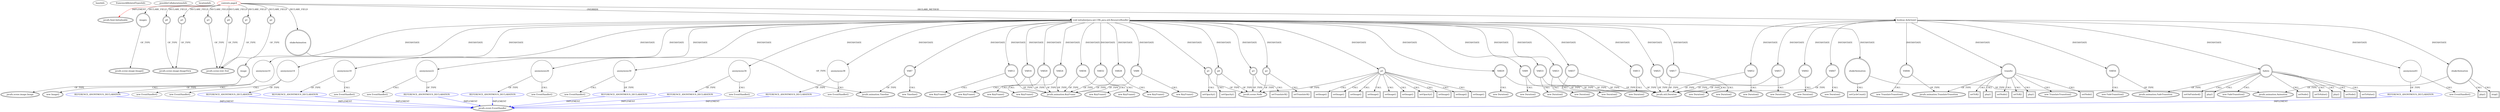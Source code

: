 digraph {
baseInfo[graphId=4222,category="extension_graph",isAnonymous=false,possibleRelation=true]
frameworkRelatedTypesInfo[0="javafx.fxml.Initializable"]
possibleCollaborationsInfo[0="4222~CLIENT_METHOD_DECLARATION-INSTANTIATION-~javafx.fxml.Initializable ~javafx.event.EventHandler ~false~true",1="4222~OVERRIDING_METHOD_DECLARATION-INSTANTIATION-~javafx.fxml.Initializable ~javafx.event.EventHandler ~false~true"]
locationInfo[projectName="skrb-SimplePresenter",filePath="/skrb-SimplePresenter/SimplePresenter-master/src/contents/page4.java",contextSignature="page4",graphId="4222"]
0[label="contents.page4",vertexType="ROOT_CLIENT_CLASS_DECLARATION",isFrameworkType=false,color=red]
1[label="javafx.fxml.Initializable",vertexType="FRAMEWORK_INTERFACE_TYPE",isFrameworkType=true,peripheries=2]
2[label="images",vertexType="FIELD_DECLARATION",isFrameworkType=true,peripheries=2,shape=circle]
3[label="javafx.scene.image.Image[]",vertexType="FRAMEWORK_CLASS_TYPE",isFrameworkType=true,peripheries=2]
4[label="p0",vertexType="FIELD_DECLARATION",isFrameworkType=true,peripheries=2,shape=circle]
5[label="javafx.scene.image.ImageView",vertexType="FRAMEWORK_CLASS_TYPE",isFrameworkType=true,peripheries=2]
6[label="p1",vertexType="FIELD_DECLARATION",isFrameworkType=true,peripheries=2,shape=circle]
7[label="javafx.scene.text.Text",vertexType="FRAMEWORK_CLASS_TYPE",isFrameworkType=true,peripheries=2]
8[label="p2",vertexType="FIELD_DECLARATION",isFrameworkType=true,peripheries=2,shape=circle]
10[label="p3",vertexType="FIELD_DECLARATION",isFrameworkType=true,peripheries=2,shape=circle]
12[label="p4",vertexType="FIELD_DECLARATION",isFrameworkType=true,peripheries=2,shape=circle]
14[label="p5",vertexType="FIELD_DECLARATION",isFrameworkType=true,peripheries=2,shape=circle]
16[label="shakeAnimation",vertexType="FIELD_DECLARATION",isFrameworkType=true,peripheries=2,shape=circle]
17[label="javafx.animation.Timeline",vertexType="FRAMEWORK_CLASS_TYPE",isFrameworkType=true,peripheries=2]
18[label="void initialize(java.net.URL,java.util.ResourceBundle)",vertexType="OVERRIDING_METHOD_DECLARATION",isFrameworkType=false,shape=box]
19[label="p1",vertexType="VARIABLE_EXPRESION",isFrameworkType=true,peripheries=2,shape=circle]
21[label="javafx.scene.Node",vertexType="FRAMEWORK_CLASS_TYPE",isFrameworkType=true,peripheries=2]
20[label="setOpacity()",vertexType="INSIDE_CALL",isFrameworkType=true,peripheries=2,shape=box]
22[label="p2",vertexType="VARIABLE_EXPRESION",isFrameworkType=true,peripheries=2,shape=circle]
23[label="setTranslateX()",vertexType="INSIDE_CALL",isFrameworkType=true,peripheries=2,shape=box]
25[label="p3",vertexType="VARIABLE_EXPRESION",isFrameworkType=true,peripheries=2,shape=circle]
26[label="setTranslateX()",vertexType="INSIDE_CALL",isFrameworkType=true,peripheries=2,shape=box]
28[label="p4",vertexType="VARIABLE_EXPRESION",isFrameworkType=true,peripheries=2,shape=circle]
29[label="setOpacity()",vertexType="INSIDE_CALL",isFrameworkType=true,peripheries=2,shape=box]
31[label="p5",vertexType="VARIABLE_EXPRESION",isFrameworkType=true,peripheries=2,shape=circle]
32[label="setOpacity()",vertexType="INSIDE_CALL",isFrameworkType=true,peripheries=2,shape=box]
35[label="image",vertexType="VARIABLE_EXPRESION",isFrameworkType=true,peripheries=2,shape=circle]
36[label="javafx.scene.image.Image",vertexType="FRAMEWORK_CLASS_TYPE",isFrameworkType=true,peripheries=2]
34[label="new Image()",vertexType="CONSTRUCTOR_CALL",isFrameworkType=true,peripheries=2]
38[label="setImage()",vertexType="INSIDE_CALL",isFrameworkType=true,peripheries=2,shape=box]
40[label="VAR7",vertexType="VARIABLE_EXPRESION",isFrameworkType=true,peripheries=2,shape=circle]
39[label="new Timeline()",vertexType="CONSTRUCTOR_CALL",isFrameworkType=true,peripheries=2]
43[label="VAR8",vertexType="VARIABLE_EXPRESION",isFrameworkType=true,peripheries=2,shape=circle]
44[label="javafx.animation.KeyFrame",vertexType="FRAMEWORK_CLASS_TYPE",isFrameworkType=true,peripheries=2]
42[label="new KeyFrame()",vertexType="CONSTRUCTOR_CALL",isFrameworkType=true,peripheries=2]
46[label="VAR9",vertexType="VARIABLE_EXPRESION",isFrameworkType=true,peripheries=2,shape=circle]
47[label="javafx.util.Duration",vertexType="FRAMEWORK_CLASS_TYPE",isFrameworkType=true,peripheries=2]
45[label="new Duration()",vertexType="CONSTRUCTOR_CALL",isFrameworkType=true,peripheries=2]
49[label="anonymous10",vertexType="VARIABLE_EXPRESION",isFrameworkType=false,shape=circle]
50[label="REFERENCE_ANONYMOUS_DECLARATION",vertexType="REFERENCE_ANONYMOUS_DECLARATION",isFrameworkType=false,color=blue]
51[label="javafx.event.EventHandler",vertexType="FRAMEWORK_INTERFACE_TYPE",isFrameworkType=true,peripheries=2]
48[label="new EventHandler()",vertexType="CONSTRUCTOR_CALL",isFrameworkType=false]
53[label="setImage()",vertexType="INSIDE_CALL",isFrameworkType=true,peripheries=2,shape=box]
55[label="VAR12",vertexType="VARIABLE_EXPRESION",isFrameworkType=true,peripheries=2,shape=circle]
54[label="new KeyFrame()",vertexType="CONSTRUCTOR_CALL",isFrameworkType=true,peripheries=2]
58[label="VAR13",vertexType="VARIABLE_EXPRESION",isFrameworkType=true,peripheries=2,shape=circle]
57[label="new Duration()",vertexType="CONSTRUCTOR_CALL",isFrameworkType=true,peripheries=2]
61[label="anonymous14",vertexType="VARIABLE_EXPRESION",isFrameworkType=false,shape=circle]
62[label="REFERENCE_ANONYMOUS_DECLARATION",vertexType="REFERENCE_ANONYMOUS_DECLARATION",isFrameworkType=false,color=blue]
60[label="new EventHandler()",vertexType="CONSTRUCTOR_CALL",isFrameworkType=false]
65[label="setImage()",vertexType="INSIDE_CALL",isFrameworkType=true,peripheries=2,shape=box]
67[label="VAR16",vertexType="VARIABLE_EXPRESION",isFrameworkType=true,peripheries=2,shape=circle]
66[label="new KeyFrame()",vertexType="CONSTRUCTOR_CALL",isFrameworkType=true,peripheries=2]
70[label="VAR17",vertexType="VARIABLE_EXPRESION",isFrameworkType=true,peripheries=2,shape=circle]
69[label="new Duration()",vertexType="CONSTRUCTOR_CALL",isFrameworkType=true,peripheries=2]
73[label="anonymous18",vertexType="VARIABLE_EXPRESION",isFrameworkType=false,shape=circle]
74[label="REFERENCE_ANONYMOUS_DECLARATION",vertexType="REFERENCE_ANONYMOUS_DECLARATION",isFrameworkType=false,color=blue]
72[label="new EventHandler()",vertexType="CONSTRUCTOR_CALL",isFrameworkType=false]
77[label="setImage()",vertexType="INSIDE_CALL",isFrameworkType=true,peripheries=2,shape=box]
79[label="VAR20",vertexType="VARIABLE_EXPRESION",isFrameworkType=true,peripheries=2,shape=circle]
78[label="new KeyFrame()",vertexType="CONSTRUCTOR_CALL",isFrameworkType=true,peripheries=2]
82[label="VAR21",vertexType="VARIABLE_EXPRESION",isFrameworkType=true,peripheries=2,shape=circle]
81[label="new Duration()",vertexType="CONSTRUCTOR_CALL",isFrameworkType=true,peripheries=2]
85[label="anonymous22",vertexType="VARIABLE_EXPRESION",isFrameworkType=false,shape=circle]
86[label="REFERENCE_ANONYMOUS_DECLARATION",vertexType="REFERENCE_ANONYMOUS_DECLARATION",isFrameworkType=false,color=blue]
84[label="new EventHandler()",vertexType="CONSTRUCTOR_CALL",isFrameworkType=false]
89[label="setImage()",vertexType="INSIDE_CALL",isFrameworkType=true,peripheries=2,shape=box]
91[label="VAR24",vertexType="VARIABLE_EXPRESION",isFrameworkType=true,peripheries=2,shape=circle]
90[label="new KeyFrame()",vertexType="CONSTRUCTOR_CALL",isFrameworkType=true,peripheries=2]
94[label="VAR25",vertexType="VARIABLE_EXPRESION",isFrameworkType=true,peripheries=2,shape=circle]
93[label="new Duration()",vertexType="CONSTRUCTOR_CALL",isFrameworkType=true,peripheries=2]
97[label="anonymous26",vertexType="VARIABLE_EXPRESION",isFrameworkType=false,shape=circle]
98[label="REFERENCE_ANONYMOUS_DECLARATION",vertexType="REFERENCE_ANONYMOUS_DECLARATION",isFrameworkType=false,color=blue]
96[label="new EventHandler()",vertexType="CONSTRUCTOR_CALL",isFrameworkType=false]
101[label="setImage()",vertexType="INSIDE_CALL",isFrameworkType=true,peripheries=2,shape=box]
103[label="VAR28",vertexType="VARIABLE_EXPRESION",isFrameworkType=true,peripheries=2,shape=circle]
102[label="new KeyFrame()",vertexType="CONSTRUCTOR_CALL",isFrameworkType=true,peripheries=2]
106[label="VAR29",vertexType="VARIABLE_EXPRESION",isFrameworkType=true,peripheries=2,shape=circle]
105[label="new Duration()",vertexType="CONSTRUCTOR_CALL",isFrameworkType=true,peripheries=2]
109[label="anonymous30",vertexType="VARIABLE_EXPRESION",isFrameworkType=false,shape=circle]
110[label="REFERENCE_ANONYMOUS_DECLARATION",vertexType="REFERENCE_ANONYMOUS_DECLARATION",isFrameworkType=false,color=blue]
108[label="new EventHandler()",vertexType="CONSTRUCTOR_CALL",isFrameworkType=false]
113[label="setImage()",vertexType="INSIDE_CALL",isFrameworkType=true,peripheries=2,shape=box]
115[label="VAR32",vertexType="VARIABLE_EXPRESION",isFrameworkType=true,peripheries=2,shape=circle]
114[label="new KeyFrame()",vertexType="CONSTRUCTOR_CALL",isFrameworkType=true,peripheries=2]
118[label="VAR33",vertexType="VARIABLE_EXPRESION",isFrameworkType=true,peripheries=2,shape=circle]
117[label="new Duration()",vertexType="CONSTRUCTOR_CALL",isFrameworkType=true,peripheries=2]
121[label="anonymous34",vertexType="VARIABLE_EXPRESION",isFrameworkType=false,shape=circle]
122[label="REFERENCE_ANONYMOUS_DECLARATION",vertexType="REFERENCE_ANONYMOUS_DECLARATION",isFrameworkType=false,color=blue]
120[label="new EventHandler()",vertexType="CONSTRUCTOR_CALL",isFrameworkType=false]
125[label="setImage()",vertexType="INSIDE_CALL",isFrameworkType=true,peripheries=2,shape=box]
127[label="VAR36",vertexType="VARIABLE_EXPRESION",isFrameworkType=true,peripheries=2,shape=circle]
126[label="new KeyFrame()",vertexType="CONSTRUCTOR_CALL",isFrameworkType=true,peripheries=2]
130[label="VAR37",vertexType="VARIABLE_EXPRESION",isFrameworkType=true,peripheries=2,shape=circle]
129[label="new Duration()",vertexType="CONSTRUCTOR_CALL",isFrameworkType=true,peripheries=2]
133[label="anonymous38",vertexType="VARIABLE_EXPRESION",isFrameworkType=false,shape=circle]
134[label="REFERENCE_ANONYMOUS_DECLARATION",vertexType="REFERENCE_ANONYMOUS_DECLARATION",isFrameworkType=false,color=blue]
132[label="new EventHandler()",vertexType="CONSTRUCTOR_CALL",isFrameworkType=false]
137[label="setImage()",vertexType="INSIDE_CALL",isFrameworkType=true,peripheries=2,shape=box]
138[label="shakeAnimation",vertexType="VARIABLE_EXPRESION",isFrameworkType=true,peripheries=2,shape=circle]
140[label="javafx.animation.Animation",vertexType="FRAMEWORK_CLASS_TYPE",isFrameworkType=true,peripheries=2]
139[label="setCycleCount()",vertexType="INSIDE_CALL",isFrameworkType=true,peripheries=2,shape=box]
141[label="boolean doAction()",vertexType="CLIENT_METHOD_DECLARATION",isFrameworkType=false,shape=box]
143[label="translte",vertexType="VARIABLE_EXPRESION",isFrameworkType=true,peripheries=2,shape=circle]
144[label="javafx.animation.TranslateTransition",vertexType="FRAMEWORK_CLASS_TYPE",isFrameworkType=true,peripheries=2]
142[label="new TranslateTransition()",vertexType="CONSTRUCTOR_CALL",isFrameworkType=true,peripheries=2]
146[label="VAR42",vertexType="VARIABLE_EXPRESION",isFrameworkType=true,peripheries=2,shape=circle]
145[label="new Duration()",vertexType="CONSTRUCTOR_CALL",isFrameworkType=true,peripheries=2]
149[label="setNode()",vertexType="INSIDE_CALL",isFrameworkType=true,peripheries=2,shape=box]
151[label="setToX()",vertexType="INSIDE_CALL",isFrameworkType=true,peripheries=2,shape=box]
153[label="play()",vertexType="INSIDE_CALL",isFrameworkType=true,peripheries=2,shape=box]
155[label="VAR46",vertexType="VARIABLE_EXPRESION",isFrameworkType=true,peripheries=2,shape=circle]
154[label="new TranslateTransition()",vertexType="CONSTRUCTOR_CALL",isFrameworkType=true,peripheries=2]
158[label="VAR47",vertexType="VARIABLE_EXPRESION",isFrameworkType=true,peripheries=2,shape=circle]
157[label="new Duration()",vertexType="CONSTRUCTOR_CALL",isFrameworkType=true,peripheries=2]
161[label="setNode()",vertexType="INSIDE_CALL",isFrameworkType=true,peripheries=2,shape=box]
163[label="setToX()",vertexType="INSIDE_CALL",isFrameworkType=true,peripheries=2,shape=box]
165[label="play()",vertexType="INSIDE_CALL",isFrameworkType=true,peripheries=2,shape=box]
167[label="fadein",vertexType="VARIABLE_EXPRESION",isFrameworkType=true,peripheries=2,shape=circle]
168[label="javafx.animation.FadeTransition",vertexType="FRAMEWORK_CLASS_TYPE",isFrameworkType=true,peripheries=2]
166[label="new FadeTransition()",vertexType="CONSTRUCTOR_CALL",isFrameworkType=true,peripheries=2]
170[label="VAR52",vertexType="VARIABLE_EXPRESION",isFrameworkType=true,peripheries=2,shape=circle]
169[label="new Duration()",vertexType="CONSTRUCTOR_CALL",isFrameworkType=true,peripheries=2]
173[label="setNode()",vertexType="INSIDE_CALL",isFrameworkType=true,peripheries=2,shape=box]
175[label="setToValue()",vertexType="INSIDE_CALL",isFrameworkType=true,peripheries=2,shape=box]
177[label="play()",vertexType="INSIDE_CALL",isFrameworkType=true,peripheries=2,shape=box]
179[label="VAR56",vertexType="VARIABLE_EXPRESION",isFrameworkType=true,peripheries=2,shape=circle]
178[label="new FadeTransition()",vertexType="CONSTRUCTOR_CALL",isFrameworkType=true,peripheries=2]
182[label="VAR57",vertexType="VARIABLE_EXPRESION",isFrameworkType=true,peripheries=2,shape=circle]
181[label="new Duration()",vertexType="CONSTRUCTOR_CALL",isFrameworkType=true,peripheries=2]
185[label="setNode()",vertexType="INSIDE_CALL",isFrameworkType=true,peripheries=2,shape=box]
187[label="setToValue()",vertexType="INSIDE_CALL",isFrameworkType=true,peripheries=2,shape=box]
189[label="setOnFinished()",vertexType="INSIDE_CALL",isFrameworkType=true,peripheries=2,shape=box]
191[label="anonymous61",vertexType="VARIABLE_EXPRESION",isFrameworkType=false,shape=circle]
192[label="REFERENCE_ANONYMOUS_DECLARATION",vertexType="REFERENCE_ANONYMOUS_DECLARATION",isFrameworkType=false,color=blue]
190[label="new EventHandler()",vertexType="CONSTRUCTOR_CALL",isFrameworkType=false]
194[label="shakeAnimation",vertexType="VARIABLE_EXPRESION",isFrameworkType=true,peripheries=2,shape=circle]
195[label="play()",vertexType="INSIDE_CALL",isFrameworkType=true,peripheries=2,shape=box]
198[label="play()",vertexType="INSIDE_CALL",isFrameworkType=true,peripheries=2,shape=box]
200[label="stop()",vertexType="INSIDE_CALL",isFrameworkType=true,peripheries=2,shape=box]
0->1[label="IMPLEMENT",color=red]
0->2[label="DECLARE_FIELD"]
2->3[label="OF_TYPE"]
0->4[label="DECLARE_FIELD"]
4->5[label="OF_TYPE"]
0->6[label="DECLARE_FIELD"]
6->7[label="OF_TYPE"]
0->8[label="DECLARE_FIELD"]
8->7[label="OF_TYPE"]
0->10[label="DECLARE_FIELD"]
10->7[label="OF_TYPE"]
0->12[label="DECLARE_FIELD"]
12->7[label="OF_TYPE"]
0->14[label="DECLARE_FIELD"]
14->5[label="OF_TYPE"]
0->16[label="DECLARE_FIELD"]
16->17[label="OF_TYPE"]
0->18[label="OVERRIDE"]
18->19[label="INSTANTIATE"]
19->21[label="OF_TYPE"]
19->20[label="CALL"]
18->22[label="INSTANTIATE"]
22->21[label="OF_TYPE"]
22->23[label="CALL"]
18->25[label="INSTANTIATE"]
25->21[label="OF_TYPE"]
25->26[label="CALL"]
18->28[label="INSTANTIATE"]
28->21[label="OF_TYPE"]
28->29[label="CALL"]
18->31[label="INSTANTIATE"]
31->21[label="OF_TYPE"]
31->32[label="CALL"]
18->35[label="INSTANTIATE"]
35->36[label="OF_TYPE"]
35->34[label="CALL"]
31->38[label="CALL"]
18->40[label="INSTANTIATE"]
40->17[label="OF_TYPE"]
40->39[label="CALL"]
18->43[label="INSTANTIATE"]
43->44[label="OF_TYPE"]
43->42[label="CALL"]
18->46[label="INSTANTIATE"]
46->47[label="OF_TYPE"]
46->45[label="CALL"]
18->49[label="INSTANTIATE"]
50->51[label="IMPLEMENT",color=blue]
49->50[label="OF_TYPE"]
49->48[label="CALL"]
31->53[label="CALL"]
18->55[label="INSTANTIATE"]
55->44[label="OF_TYPE"]
55->54[label="CALL"]
18->58[label="INSTANTIATE"]
58->47[label="OF_TYPE"]
58->57[label="CALL"]
18->61[label="INSTANTIATE"]
62->51[label="IMPLEMENT",color=blue]
61->62[label="OF_TYPE"]
61->60[label="CALL"]
31->65[label="CALL"]
18->67[label="INSTANTIATE"]
67->44[label="OF_TYPE"]
67->66[label="CALL"]
18->70[label="INSTANTIATE"]
70->47[label="OF_TYPE"]
70->69[label="CALL"]
18->73[label="INSTANTIATE"]
74->51[label="IMPLEMENT",color=blue]
73->74[label="OF_TYPE"]
73->72[label="CALL"]
31->77[label="CALL"]
18->79[label="INSTANTIATE"]
79->44[label="OF_TYPE"]
79->78[label="CALL"]
18->82[label="INSTANTIATE"]
82->47[label="OF_TYPE"]
82->81[label="CALL"]
18->85[label="INSTANTIATE"]
86->51[label="IMPLEMENT",color=blue]
85->86[label="OF_TYPE"]
85->84[label="CALL"]
31->89[label="CALL"]
18->91[label="INSTANTIATE"]
91->44[label="OF_TYPE"]
91->90[label="CALL"]
18->94[label="INSTANTIATE"]
94->47[label="OF_TYPE"]
94->93[label="CALL"]
18->97[label="INSTANTIATE"]
98->51[label="IMPLEMENT",color=blue]
97->98[label="OF_TYPE"]
97->96[label="CALL"]
31->101[label="CALL"]
18->103[label="INSTANTIATE"]
103->44[label="OF_TYPE"]
103->102[label="CALL"]
18->106[label="INSTANTIATE"]
106->47[label="OF_TYPE"]
106->105[label="CALL"]
18->109[label="INSTANTIATE"]
110->51[label="IMPLEMENT",color=blue]
109->110[label="OF_TYPE"]
109->108[label="CALL"]
31->113[label="CALL"]
18->115[label="INSTANTIATE"]
115->44[label="OF_TYPE"]
115->114[label="CALL"]
18->118[label="INSTANTIATE"]
118->47[label="OF_TYPE"]
118->117[label="CALL"]
18->121[label="INSTANTIATE"]
122->51[label="IMPLEMENT",color=blue]
121->122[label="OF_TYPE"]
121->120[label="CALL"]
31->125[label="CALL"]
18->127[label="INSTANTIATE"]
127->44[label="OF_TYPE"]
127->126[label="CALL"]
18->130[label="INSTANTIATE"]
130->47[label="OF_TYPE"]
130->129[label="CALL"]
18->133[label="INSTANTIATE"]
134->51[label="IMPLEMENT",color=blue]
133->134[label="OF_TYPE"]
133->132[label="CALL"]
31->137[label="CALL"]
18->138[label="INSTANTIATE"]
138->140[label="OF_TYPE"]
138->139[label="CALL"]
0->141[label="DECLARE_METHOD"]
141->143[label="INSTANTIATE"]
143->144[label="OF_TYPE"]
143->142[label="CALL"]
141->146[label="INSTANTIATE"]
146->47[label="OF_TYPE"]
146->145[label="CALL"]
143->149[label="CALL"]
143->151[label="CALL"]
143->153[label="CALL"]
141->155[label="INSTANTIATE"]
155->144[label="OF_TYPE"]
155->154[label="CALL"]
141->158[label="INSTANTIATE"]
158->47[label="OF_TYPE"]
158->157[label="CALL"]
143->161[label="CALL"]
143->163[label="CALL"]
143->165[label="CALL"]
141->167[label="INSTANTIATE"]
167->168[label="OF_TYPE"]
167->166[label="CALL"]
141->170[label="INSTANTIATE"]
170->47[label="OF_TYPE"]
170->169[label="CALL"]
167->173[label="CALL"]
167->175[label="CALL"]
167->177[label="CALL"]
141->179[label="INSTANTIATE"]
179->168[label="OF_TYPE"]
179->178[label="CALL"]
141->182[label="INSTANTIATE"]
182->47[label="OF_TYPE"]
182->181[label="CALL"]
167->185[label="CALL"]
167->187[label="CALL"]
167->189[label="CALL"]
141->191[label="INSTANTIATE"]
192->51[label="IMPLEMENT",color=blue]
191->192[label="OF_TYPE"]
191->190[label="CALL"]
141->194[label="INSTANTIATE"]
194->140[label="OF_TYPE"]
194->195[label="CALL"]
167->198[label="CALL"]
194->200[label="CALL"]
}
